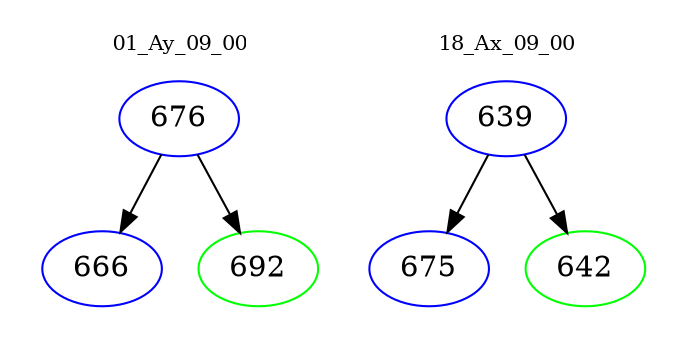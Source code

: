 digraph{
subgraph cluster_0 {
color = white
label = "01_Ay_09_00";
fontsize=10;
T0_676 [label="676", color="blue"]
T0_676 -> T0_666 [color="black"]
T0_666 [label="666", color="blue"]
T0_676 -> T0_692 [color="black"]
T0_692 [label="692", color="green"]
}
subgraph cluster_1 {
color = white
label = "18_Ax_09_00";
fontsize=10;
T1_639 [label="639", color="blue"]
T1_639 -> T1_675 [color="black"]
T1_675 [label="675", color="blue"]
T1_639 -> T1_642 [color="black"]
T1_642 [label="642", color="green"]
}
}
